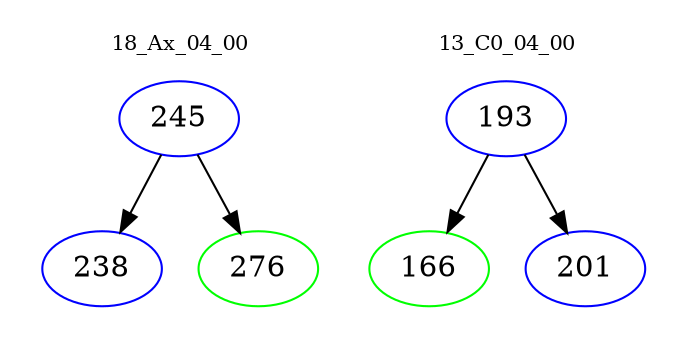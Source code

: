 digraph{
subgraph cluster_0 {
color = white
label = "18_Ax_04_00";
fontsize=10;
T0_245 [label="245", color="blue"]
T0_245 -> T0_238 [color="black"]
T0_238 [label="238", color="blue"]
T0_245 -> T0_276 [color="black"]
T0_276 [label="276", color="green"]
}
subgraph cluster_1 {
color = white
label = "13_C0_04_00";
fontsize=10;
T1_193 [label="193", color="blue"]
T1_193 -> T1_166 [color="black"]
T1_166 [label="166", color="green"]
T1_193 -> T1_201 [color="black"]
T1_201 [label="201", color="blue"]
}
}
